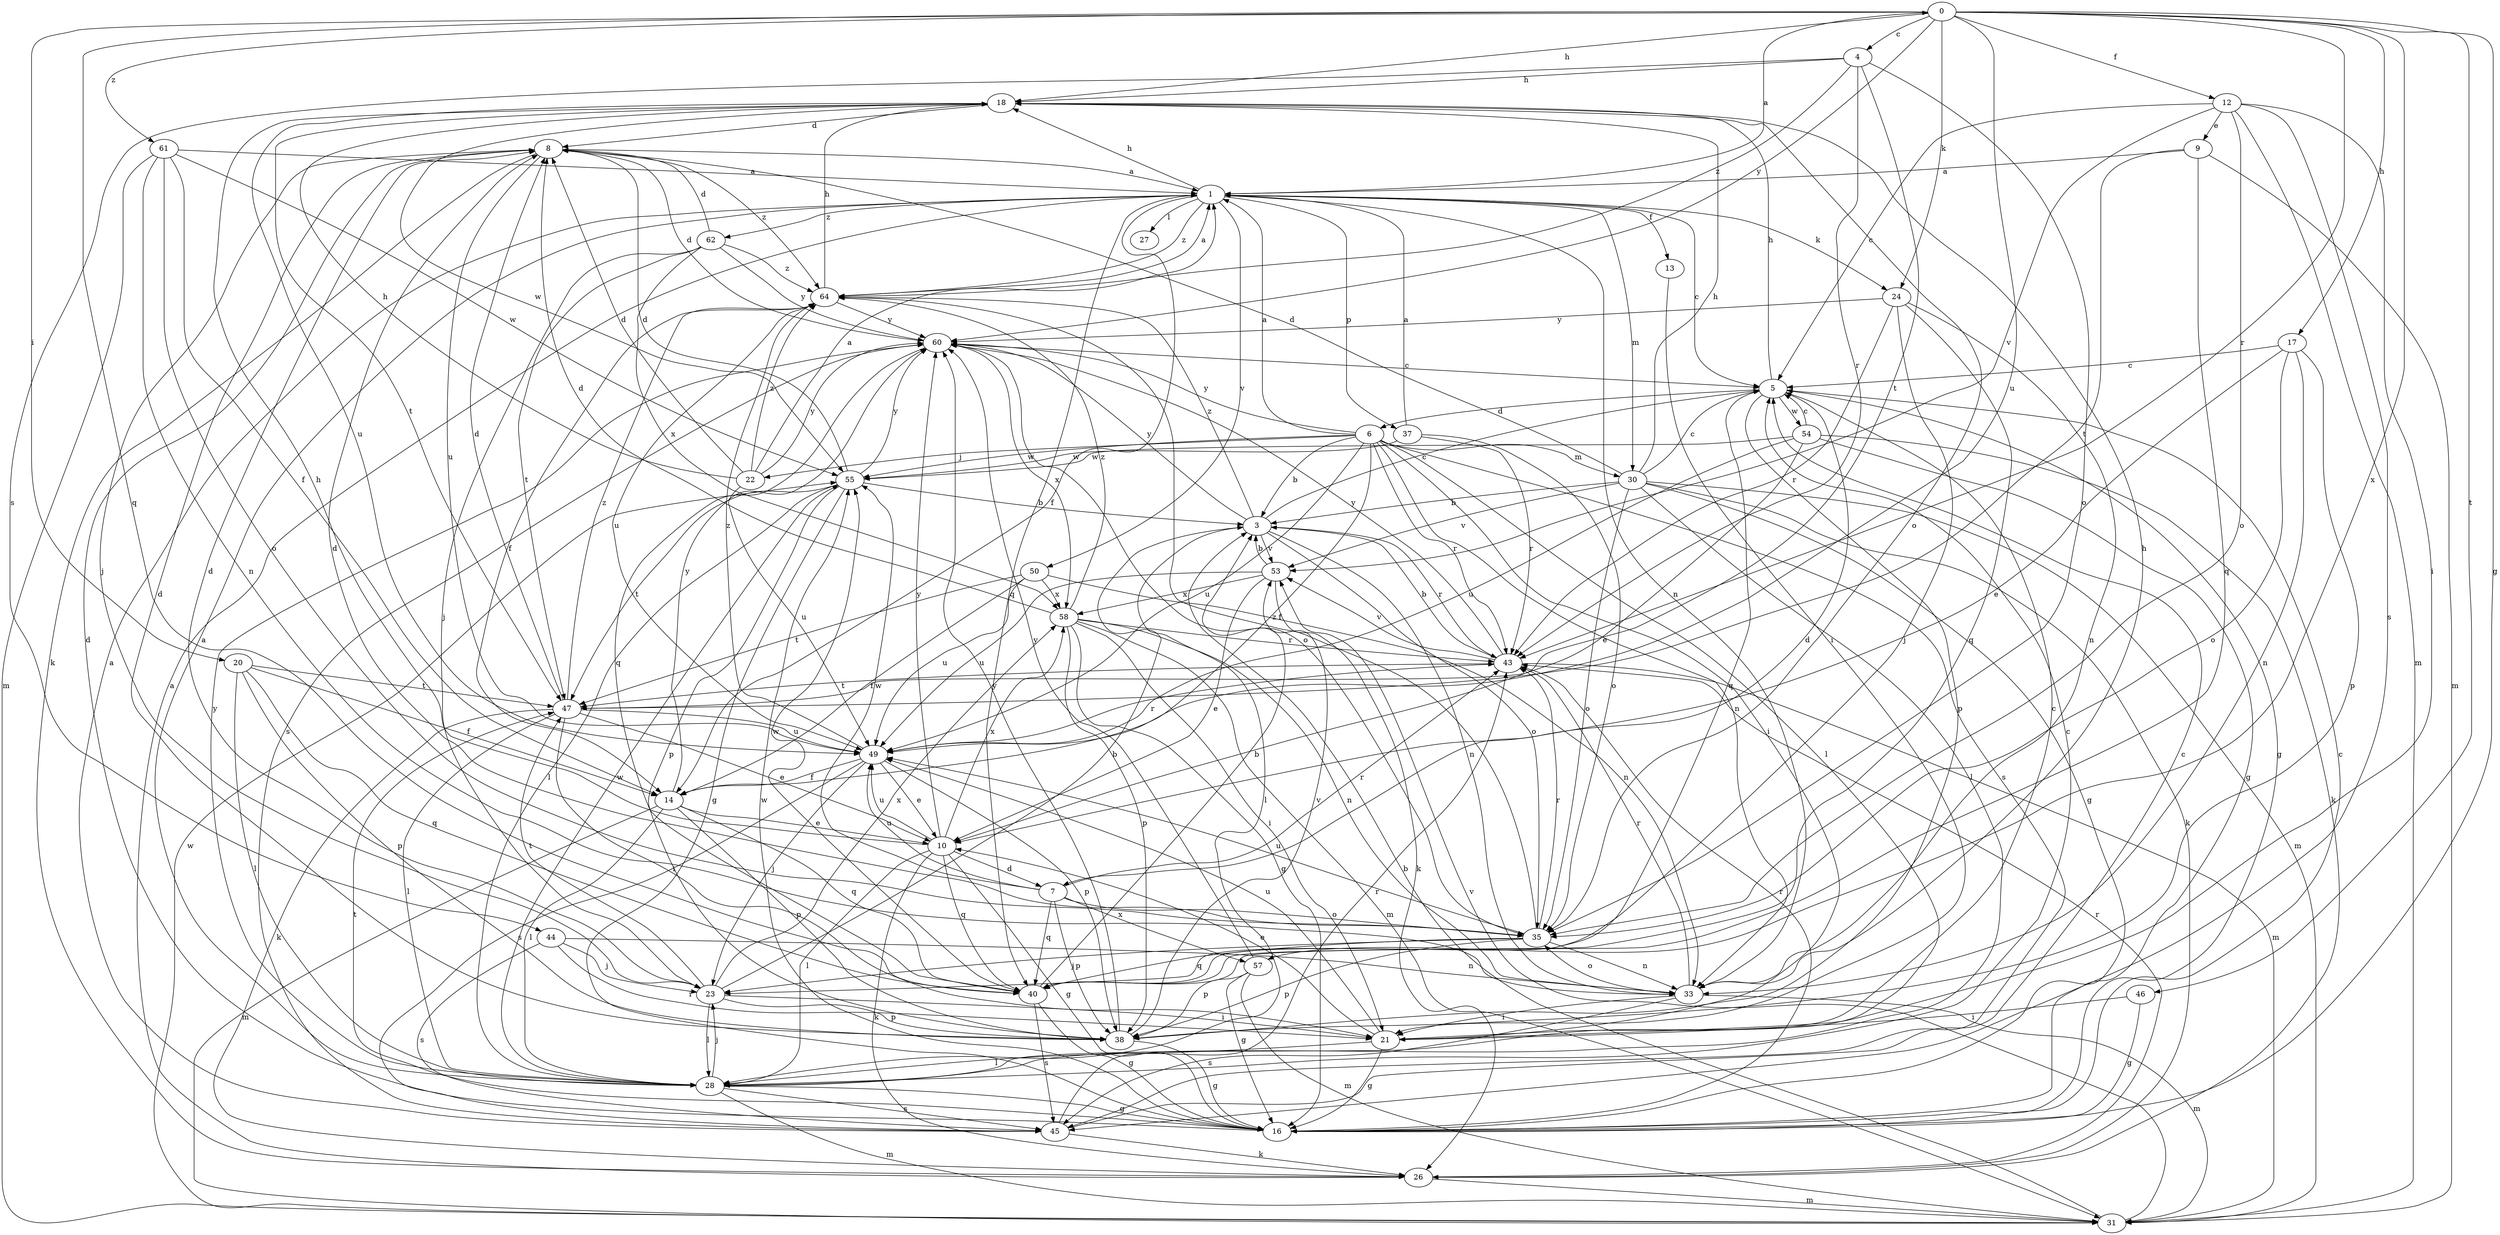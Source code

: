 strict digraph  {
0;
1;
3;
4;
5;
6;
7;
8;
9;
10;
12;
13;
14;
16;
17;
18;
20;
21;
22;
23;
24;
26;
27;
28;
30;
31;
33;
35;
37;
38;
40;
43;
44;
45;
46;
47;
49;
50;
53;
54;
55;
57;
58;
60;
61;
62;
64;
0 -> 4  [label=c];
0 -> 12  [label=f];
0 -> 16  [label=g];
0 -> 17  [label=h];
0 -> 18  [label=h];
0 -> 20  [label=i];
0 -> 24  [label=k];
0 -> 40  [label=q];
0 -> 43  [label=r];
0 -> 46  [label=t];
0 -> 49  [label=u];
0 -> 57  [label=x];
0 -> 60  [label=y];
0 -> 61  [label=z];
1 -> 0  [label=a];
1 -> 5  [label=c];
1 -> 13  [label=f];
1 -> 14  [label=f];
1 -> 18  [label=h];
1 -> 24  [label=k];
1 -> 27  [label=l];
1 -> 30  [label=m];
1 -> 33  [label=n];
1 -> 37  [label=p];
1 -> 40  [label=q];
1 -> 50  [label=v];
1 -> 62  [label=z];
1 -> 64  [label=z];
3 -> 5  [label=c];
3 -> 28  [label=l];
3 -> 33  [label=n];
3 -> 35  [label=o];
3 -> 43  [label=r];
3 -> 53  [label=v];
3 -> 60  [label=y];
3 -> 64  [label=z];
4 -> 18  [label=h];
4 -> 35  [label=o];
4 -> 43  [label=r];
4 -> 44  [label=s];
4 -> 47  [label=t];
4 -> 64  [label=z];
5 -> 6  [label=d];
5 -> 7  [label=d];
5 -> 16  [label=g];
5 -> 18  [label=h];
5 -> 38  [label=p];
5 -> 40  [label=q];
5 -> 54  [label=w];
6 -> 1  [label=a];
6 -> 3  [label=b];
6 -> 14  [label=f];
6 -> 21  [label=i];
6 -> 22  [label=j];
6 -> 28  [label=l];
6 -> 30  [label=m];
6 -> 33  [label=n];
6 -> 43  [label=r];
6 -> 45  [label=s];
6 -> 49  [label=u];
6 -> 55  [label=w];
6 -> 60  [label=y];
7 -> 35  [label=o];
7 -> 38  [label=p];
7 -> 40  [label=q];
7 -> 43  [label=r];
7 -> 49  [label=u];
7 -> 55  [label=w];
7 -> 57  [label=x];
8 -> 1  [label=a];
8 -> 23  [label=j];
8 -> 26  [label=k];
8 -> 49  [label=u];
8 -> 64  [label=z];
9 -> 1  [label=a];
9 -> 31  [label=m];
9 -> 40  [label=q];
9 -> 47  [label=t];
10 -> 7  [label=d];
10 -> 16  [label=g];
10 -> 18  [label=h];
10 -> 26  [label=k];
10 -> 28  [label=l];
10 -> 40  [label=q];
10 -> 49  [label=u];
10 -> 58  [label=x];
10 -> 60  [label=y];
12 -> 5  [label=c];
12 -> 9  [label=e];
12 -> 21  [label=i];
12 -> 31  [label=m];
12 -> 35  [label=o];
12 -> 45  [label=s];
12 -> 53  [label=v];
13 -> 21  [label=i];
14 -> 10  [label=e];
14 -> 28  [label=l];
14 -> 31  [label=m];
14 -> 38  [label=p];
14 -> 40  [label=q];
14 -> 60  [label=y];
16 -> 5  [label=c];
16 -> 8  [label=d];
16 -> 43  [label=r];
16 -> 47  [label=t];
16 -> 55  [label=w];
17 -> 5  [label=c];
17 -> 10  [label=e];
17 -> 33  [label=n];
17 -> 35  [label=o];
17 -> 38  [label=p];
18 -> 8  [label=d];
18 -> 35  [label=o];
18 -> 47  [label=t];
18 -> 49  [label=u];
18 -> 55  [label=w];
20 -> 14  [label=f];
20 -> 28  [label=l];
20 -> 38  [label=p];
20 -> 40  [label=q];
20 -> 47  [label=t];
21 -> 5  [label=c];
21 -> 10  [label=e];
21 -> 16  [label=g];
21 -> 28  [label=l];
21 -> 49  [label=u];
22 -> 1  [label=a];
22 -> 8  [label=d];
22 -> 18  [label=h];
22 -> 49  [label=u];
22 -> 60  [label=y];
22 -> 64  [label=z];
23 -> 3  [label=b];
23 -> 8  [label=d];
23 -> 21  [label=i];
23 -> 28  [label=l];
23 -> 38  [label=p];
23 -> 47  [label=t];
23 -> 58  [label=x];
24 -> 23  [label=j];
24 -> 33  [label=n];
24 -> 40  [label=q];
24 -> 43  [label=r];
24 -> 60  [label=y];
26 -> 1  [label=a];
26 -> 31  [label=m];
26 -> 43  [label=r];
28 -> 1  [label=a];
28 -> 5  [label=c];
28 -> 16  [label=g];
28 -> 23  [label=j];
28 -> 31  [label=m];
28 -> 45  [label=s];
28 -> 55  [label=w];
28 -> 60  [label=y];
30 -> 3  [label=b];
30 -> 5  [label=c];
30 -> 8  [label=d];
30 -> 16  [label=g];
30 -> 18  [label=h];
30 -> 26  [label=k];
30 -> 28  [label=l];
30 -> 31  [label=m];
30 -> 35  [label=o];
30 -> 53  [label=v];
31 -> 3  [label=b];
31 -> 53  [label=v];
31 -> 55  [label=w];
33 -> 18  [label=h];
33 -> 21  [label=i];
33 -> 31  [label=m];
33 -> 35  [label=o];
33 -> 43  [label=r];
33 -> 45  [label=s];
35 -> 8  [label=d];
35 -> 23  [label=j];
35 -> 33  [label=n];
35 -> 38  [label=p];
35 -> 40  [label=q];
35 -> 43  [label=r];
35 -> 49  [label=u];
35 -> 64  [label=z];
37 -> 1  [label=a];
37 -> 35  [label=o];
37 -> 43  [label=r];
37 -> 55  [label=w];
38 -> 8  [label=d];
38 -> 16  [label=g];
38 -> 53  [label=v];
38 -> 60  [label=y];
40 -> 3  [label=b];
40 -> 16  [label=g];
40 -> 45  [label=s];
40 -> 55  [label=w];
43 -> 3  [label=b];
43 -> 31  [label=m];
43 -> 47  [label=t];
43 -> 53  [label=v];
43 -> 60  [label=y];
44 -> 21  [label=i];
44 -> 23  [label=j];
44 -> 33  [label=n];
44 -> 45  [label=s];
45 -> 1  [label=a];
45 -> 5  [label=c];
45 -> 26  [label=k];
45 -> 43  [label=r];
46 -> 16  [label=g];
46 -> 21  [label=i];
47 -> 8  [label=d];
47 -> 10  [label=e];
47 -> 21  [label=i];
47 -> 26  [label=k];
47 -> 28  [label=l];
47 -> 49  [label=u];
47 -> 64  [label=z];
49 -> 10  [label=e];
49 -> 14  [label=f];
49 -> 23  [label=j];
49 -> 38  [label=p];
49 -> 43  [label=r];
49 -> 45  [label=s];
49 -> 64  [label=z];
50 -> 14  [label=f];
50 -> 33  [label=n];
50 -> 47  [label=t];
50 -> 49  [label=u];
50 -> 58  [label=x];
53 -> 3  [label=b];
53 -> 10  [label=e];
53 -> 26  [label=k];
53 -> 49  [label=u];
53 -> 58  [label=x];
54 -> 5  [label=c];
54 -> 10  [label=e];
54 -> 16  [label=g];
54 -> 26  [label=k];
54 -> 49  [label=u];
54 -> 55  [label=w];
55 -> 3  [label=b];
55 -> 8  [label=d];
55 -> 16  [label=g];
55 -> 28  [label=l];
55 -> 38  [label=p];
55 -> 47  [label=t];
55 -> 60  [label=y];
57 -> 16  [label=g];
57 -> 31  [label=m];
57 -> 38  [label=p];
57 -> 60  [label=y];
58 -> 8  [label=d];
58 -> 16  [label=g];
58 -> 21  [label=i];
58 -> 31  [label=m];
58 -> 33  [label=n];
58 -> 38  [label=p];
58 -> 43  [label=r];
58 -> 64  [label=z];
60 -> 5  [label=c];
60 -> 8  [label=d];
60 -> 35  [label=o];
60 -> 40  [label=q];
60 -> 45  [label=s];
60 -> 58  [label=x];
61 -> 1  [label=a];
61 -> 14  [label=f];
61 -> 31  [label=m];
61 -> 33  [label=n];
61 -> 35  [label=o];
61 -> 55  [label=w];
62 -> 8  [label=d];
62 -> 23  [label=j];
62 -> 47  [label=t];
62 -> 58  [label=x];
62 -> 60  [label=y];
62 -> 64  [label=z];
64 -> 1  [label=a];
64 -> 14  [label=f];
64 -> 18  [label=h];
64 -> 49  [label=u];
64 -> 60  [label=y];
}
